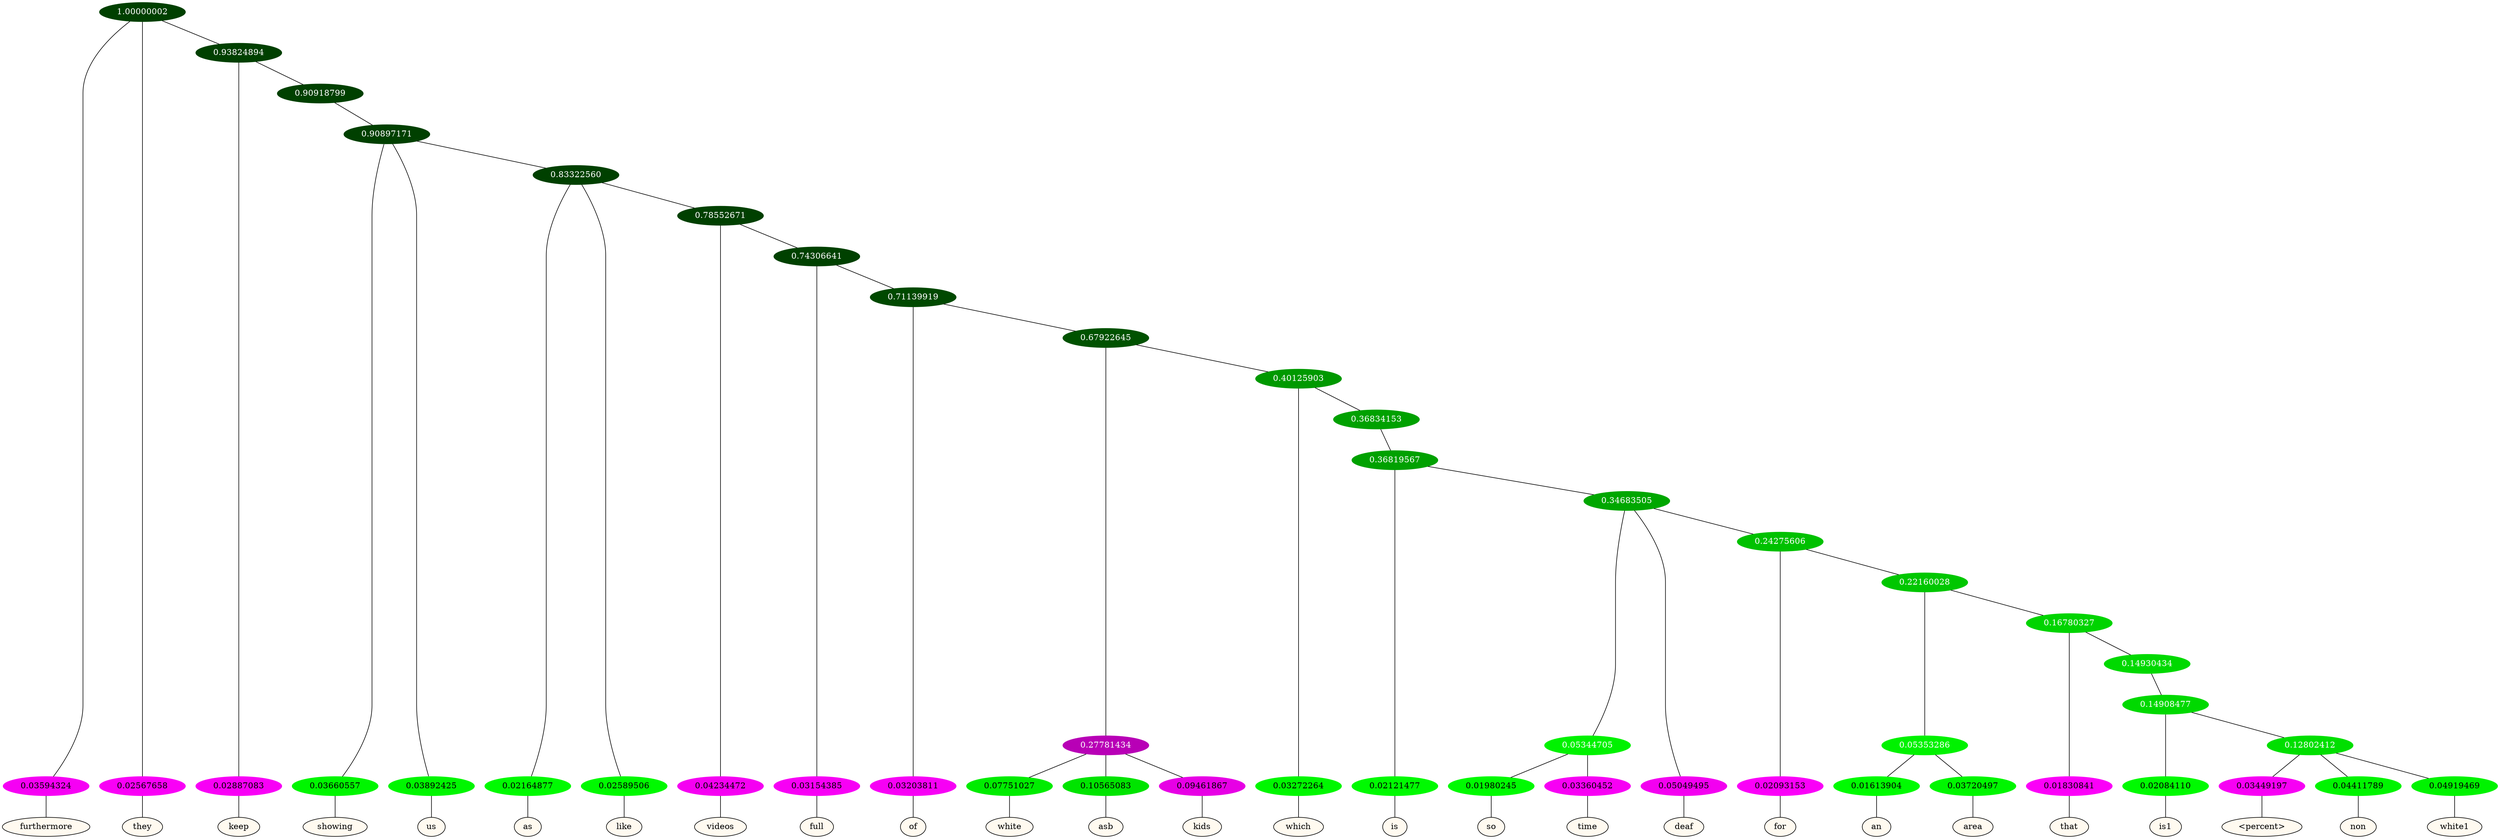 graph {
	node [format=png height=0.15 nodesep=0.001 ordering=out overlap=prism overlap_scaling=0.01 ranksep=0.001 ratio=0.2 style=filled width=0.15]
	{
		rank=same
		a_w_1 [label=furthermore color=black fillcolor=floralwhite style="filled,solid"]
		a_w_2 [label=they color=black fillcolor=floralwhite style="filled,solid"]
		a_w_4 [label=keep color=black fillcolor=floralwhite style="filled,solid"]
		a_w_7 [label=showing color=black fillcolor=floralwhite style="filled,solid"]
		a_w_8 [label=us color=black fillcolor=floralwhite style="filled,solid"]
		a_w_10 [label=as color=black fillcolor=floralwhite style="filled,solid"]
		a_w_11 [label=like color=black fillcolor=floralwhite style="filled,solid"]
		a_w_13 [label=videos color=black fillcolor=floralwhite style="filled,solid"]
		a_w_15 [label=full color=black fillcolor=floralwhite style="filled,solid"]
		a_w_17 [label=of color=black fillcolor=floralwhite style="filled,solid"]
		a_w_21 [label=white color=black fillcolor=floralwhite style="filled,solid"]
		a_w_22 [label=asb color=black fillcolor=floralwhite style="filled,solid"]
		a_w_23 [label=kids color=black fillcolor=floralwhite style="filled,solid"]
		a_w_24 [label=which color=black fillcolor=floralwhite style="filled,solid"]
		a_w_27 [label=is color=black fillcolor=floralwhite style="filled,solid"]
		a_w_32 [label=so color=black fillcolor=floralwhite style="filled,solid"]
		a_w_33 [label=time color=black fillcolor=floralwhite style="filled,solid"]
		a_w_30 [label=deaf color=black fillcolor=floralwhite style="filled,solid"]
		a_w_34 [label=for color=black fillcolor=floralwhite style="filled,solid"]
		a_w_38 [label=an color=black fillcolor=floralwhite style="filled,solid"]
		a_w_39 [label=area color=black fillcolor=floralwhite style="filled,solid"]
		a_w_40 [label=that color=black fillcolor=floralwhite style="filled,solid"]
		a_w_43 [label=is1 color=black fillcolor=floralwhite style="filled,solid"]
		a_w_45 [label="\<percent\>" color=black fillcolor=floralwhite style="filled,solid"]
		a_w_46 [label=non color=black fillcolor=floralwhite style="filled,solid"]
		a_w_47 [label=white1 color=black fillcolor=floralwhite style="filled,solid"]
	}
	a_n_1 -- a_w_1
	a_n_2 -- a_w_2
	a_n_4 -- a_w_4
	a_n_7 -- a_w_7
	a_n_8 -- a_w_8
	a_n_10 -- a_w_10
	a_n_11 -- a_w_11
	a_n_13 -- a_w_13
	a_n_15 -- a_w_15
	a_n_17 -- a_w_17
	a_n_21 -- a_w_21
	a_n_22 -- a_w_22
	a_n_23 -- a_w_23
	a_n_24 -- a_w_24
	a_n_27 -- a_w_27
	a_n_32 -- a_w_32
	a_n_33 -- a_w_33
	a_n_30 -- a_w_30
	a_n_34 -- a_w_34
	a_n_38 -- a_w_38
	a_n_39 -- a_w_39
	a_n_40 -- a_w_40
	a_n_43 -- a_w_43
	a_n_45 -- a_w_45
	a_n_46 -- a_w_46
	a_n_47 -- a_w_47
	{
		rank=same
		a_n_1 [label=0.03594324 color="0.835 1.000 0.964" fontcolor=black]
		a_n_2 [label=0.02567658 color="0.835 1.000 0.974" fontcolor=black]
		a_n_4 [label=0.02887083 color="0.835 1.000 0.971" fontcolor=black]
		a_n_7 [label=0.03660557 color="0.334 1.000 0.963" fontcolor=black]
		a_n_8 [label=0.03892425 color="0.334 1.000 0.961" fontcolor=black]
		a_n_10 [label=0.02164877 color="0.334 1.000 0.978" fontcolor=black]
		a_n_11 [label=0.02589506 color="0.334 1.000 0.974" fontcolor=black]
		a_n_13 [label=0.04234472 color="0.835 1.000 0.958" fontcolor=black]
		a_n_15 [label=0.03154385 color="0.835 1.000 0.968" fontcolor=black]
		a_n_17 [label=0.03203811 color="0.835 1.000 0.968" fontcolor=black]
		a_n_21 [label=0.07751027 color="0.334 1.000 0.922" fontcolor=black]
		a_n_22 [label=0.10565083 color="0.334 1.000 0.894" fontcolor=black]
		a_n_23 [label=0.09461867 color="0.835 1.000 0.905" fontcolor=black]
		a_n_24 [label=0.03272264 color="0.334 1.000 0.967" fontcolor=black]
		a_n_27 [label=0.02121477 color="0.334 1.000 0.979" fontcolor=black]
		a_n_32 [label=0.01980245 color="0.334 1.000 0.980" fontcolor=black]
		a_n_33 [label=0.03360452 color="0.835 1.000 0.966" fontcolor=black]
		a_n_30 [label=0.05049495 color="0.835 1.000 0.950" fontcolor=black]
		a_n_34 [label=0.02093153 color="0.835 1.000 0.979" fontcolor=black]
		a_n_38 [label=0.01613904 color="0.334 1.000 0.984" fontcolor=black]
		a_n_39 [label=0.03720497 color="0.334 1.000 0.963" fontcolor=black]
		a_n_40 [label=0.01830841 color="0.835 1.000 0.982" fontcolor=black]
		a_n_43 [label=0.02084110 color="0.334 1.000 0.979" fontcolor=black]
		a_n_45 [label=0.03449197 color="0.835 1.000 0.966" fontcolor=black]
		a_n_46 [label=0.04411789 color="0.334 1.000 0.956" fontcolor=black]
		a_n_47 [label=0.04919469 color="0.334 1.000 0.951" fontcolor=black]
	}
	a_n_0 [label=1.00000002 color="0.334 1.000 0.250" fontcolor=grey99]
	a_n_0 -- a_n_1
	a_n_0 -- a_n_2
	a_n_3 [label=0.93824894 color="0.334 1.000 0.250" fontcolor=grey99]
	a_n_0 -- a_n_3
	a_n_3 -- a_n_4
	a_n_5 [label=0.90918799 color="0.334 1.000 0.250" fontcolor=grey99]
	a_n_3 -- a_n_5
	a_n_6 [label=0.90897171 color="0.334 1.000 0.250" fontcolor=grey99]
	a_n_5 -- a_n_6
	a_n_6 -- a_n_7
	a_n_6 -- a_n_8
	a_n_9 [label=0.83322560 color="0.334 1.000 0.250" fontcolor=grey99]
	a_n_6 -- a_n_9
	a_n_9 -- a_n_10
	a_n_9 -- a_n_11
	a_n_12 [label=0.78552671 color="0.334 1.000 0.250" fontcolor=grey99]
	a_n_9 -- a_n_12
	a_n_12 -- a_n_13
	a_n_14 [label=0.74306641 color="0.334 1.000 0.257" fontcolor=grey99]
	a_n_12 -- a_n_14
	a_n_14 -- a_n_15
	a_n_16 [label=0.71139919 color="0.334 1.000 0.289" fontcolor=grey99]
	a_n_14 -- a_n_16
	a_n_16 -- a_n_17
	a_n_18 [label=0.67922645 color="0.334 1.000 0.321" fontcolor=grey99]
	a_n_16 -- a_n_18
	a_n_19 [label=0.27781434 color="0.835 1.000 0.722" fontcolor=grey99]
	a_n_18 -- a_n_19
	a_n_20 [label=0.40125903 color="0.334 1.000 0.599" fontcolor=grey99]
	a_n_18 -- a_n_20
	a_n_19 -- a_n_21
	a_n_19 -- a_n_22
	a_n_19 -- a_n_23
	a_n_20 -- a_n_24
	a_n_25 [label=0.36834153 color="0.334 1.000 0.632" fontcolor=grey99]
	a_n_20 -- a_n_25
	a_n_26 [label=0.36819567 color="0.334 1.000 0.632" fontcolor=grey99]
	a_n_25 -- a_n_26
	a_n_26 -- a_n_27
	a_n_28 [label=0.34683505 color="0.334 1.000 0.653" fontcolor=grey99]
	a_n_26 -- a_n_28
	a_n_29 [label=0.05344705 color="0.334 1.000 0.947" fontcolor=grey99]
	a_n_28 -- a_n_29
	a_n_28 -- a_n_30
	a_n_31 [label=0.24275606 color="0.334 1.000 0.757" fontcolor=grey99]
	a_n_28 -- a_n_31
	a_n_29 -- a_n_32
	a_n_29 -- a_n_33
	a_n_31 -- a_n_34
	a_n_35 [label=0.22160028 color="0.334 1.000 0.778" fontcolor=grey99]
	a_n_31 -- a_n_35
	a_n_36 [label=0.05353286 color="0.334 1.000 0.946" fontcolor=grey99]
	a_n_35 -- a_n_36
	a_n_37 [label=0.16780327 color="0.334 1.000 0.832" fontcolor=grey99]
	a_n_35 -- a_n_37
	a_n_36 -- a_n_38
	a_n_36 -- a_n_39
	a_n_37 -- a_n_40
	a_n_41 [label=0.14930434 color="0.334 1.000 0.851" fontcolor=grey99]
	a_n_37 -- a_n_41
	a_n_42 [label=0.14908477 color="0.334 1.000 0.851" fontcolor=grey99]
	a_n_41 -- a_n_42
	a_n_42 -- a_n_43
	a_n_44 [label=0.12802412 color="0.334 1.000 0.872" fontcolor=grey99]
	a_n_42 -- a_n_44
	a_n_44 -- a_n_45
	a_n_44 -- a_n_46
	a_n_44 -- a_n_47
}
